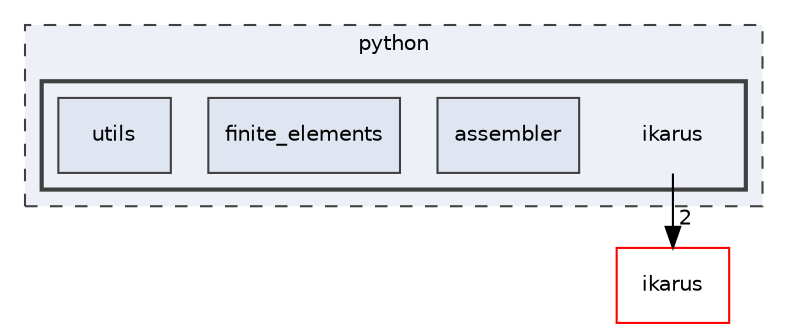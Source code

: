 digraph "ikarus"
{
 // LATEX_PDF_SIZE
  edge [fontname="Helvetica",fontsize="10",labelfontname="Helvetica",labelfontsize="10"];
  node [fontname="Helvetica",fontsize="10",shape=record];
  compound=true
  subgraph clusterdir_7837fde3ab9c1fb2fc5be7b717af8d79 {
    graph [ bgcolor="#edf0f7", pencolor="grey25", style="filled,dashed,", label="python", fontname="Helvetica", fontsize="10", URL="dir_7837fde3ab9c1fb2fc5be7b717af8d79.html"]
  subgraph clusterdir_73badfddb58208682f2caf3b249febfe {
    graph [ bgcolor="#edf0f7", pencolor="grey25", style="filled,bold,", label="", fontname="Helvetica", fontsize="10", URL="dir_73badfddb58208682f2caf3b249febfe.html"]
    dir_73badfddb58208682f2caf3b249febfe [shape=plaintext, label="ikarus"];
  dir_ce77774bb77a77a8921d47dc6ef9535b [shape=box, label="assembler", style="filled,", fillcolor="#dfe5f1", color="grey25", URL="dir_ce77774bb77a77a8921d47dc6ef9535b.html"];
  dir_2c5a1e15fafdf1e3d4a509c62c23a920 [shape=box, label="finite_elements", style="filled,", fillcolor="#dfe5f1", color="grey25", URL="dir_2c5a1e15fafdf1e3d4a509c62c23a920.html"];
  dir_86832cf5e78640a96768d75c38062b36 [shape=box, label="utils", style="filled,", fillcolor="#dfe5f1", color="grey25", URL="dir_86832cf5e78640a96768d75c38062b36.html"];
  }
  }
  dir_5bec9ec6c6b8ab3f2f9d60d2ff21ed81 [shape=box, label="ikarus", style="", fillcolor="#edf0f7", color="red", URL="dir_5bec9ec6c6b8ab3f2f9d60d2ff21ed81.html"];
  dir_73badfddb58208682f2caf3b249febfe->dir_5bec9ec6c6b8ab3f2f9d60d2ff21ed81 [headlabel="2", labeldistance=1.5 headhref="dir_000015_000014.html"];
}

